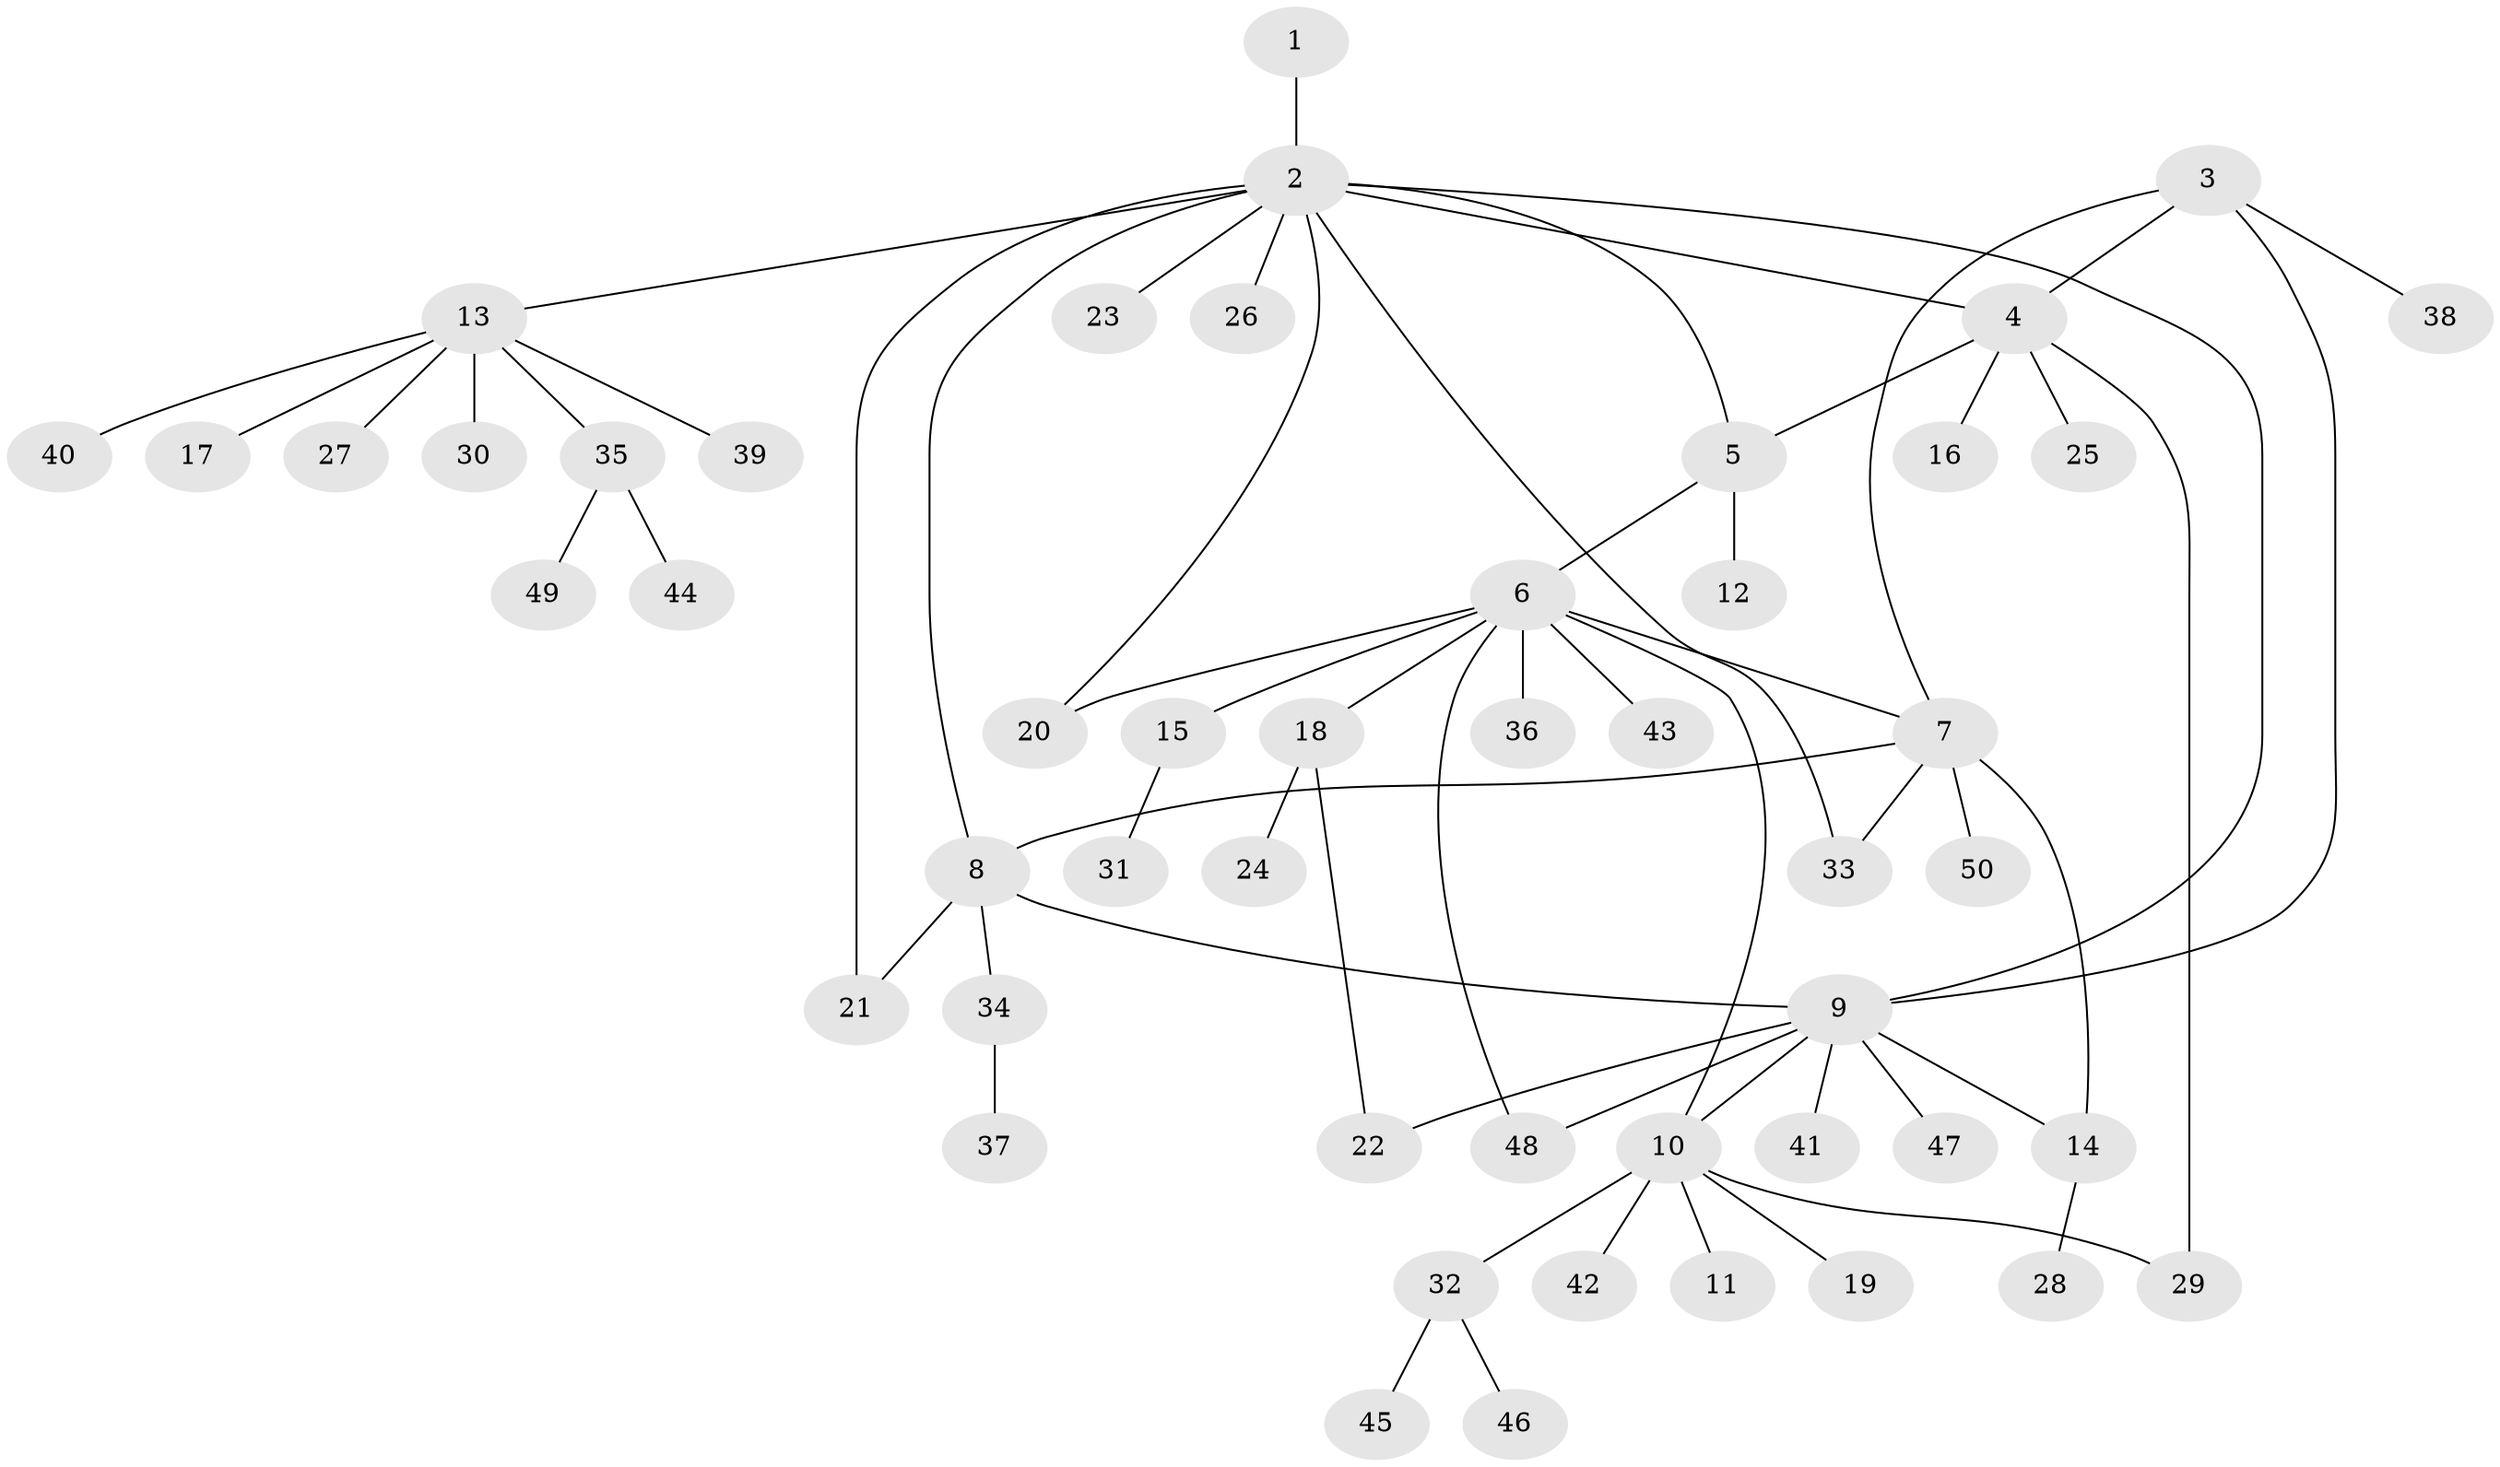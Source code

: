// Generated by graph-tools (version 1.1) at 2025/16/03/09/25 04:16:06]
// undirected, 50 vertices, 62 edges
graph export_dot {
graph [start="1"]
  node [color=gray90,style=filled];
  1;
  2;
  3;
  4;
  5;
  6;
  7;
  8;
  9;
  10;
  11;
  12;
  13;
  14;
  15;
  16;
  17;
  18;
  19;
  20;
  21;
  22;
  23;
  24;
  25;
  26;
  27;
  28;
  29;
  30;
  31;
  32;
  33;
  34;
  35;
  36;
  37;
  38;
  39;
  40;
  41;
  42;
  43;
  44;
  45;
  46;
  47;
  48;
  49;
  50;
  1 -- 2;
  2 -- 4;
  2 -- 5;
  2 -- 8;
  2 -- 9;
  2 -- 13;
  2 -- 20;
  2 -- 21;
  2 -- 23;
  2 -- 26;
  2 -- 33;
  3 -- 4;
  3 -- 7;
  3 -- 9;
  3 -- 38;
  4 -- 5;
  4 -- 16;
  4 -- 25;
  4 -- 29;
  5 -- 6;
  5 -- 12;
  6 -- 7;
  6 -- 10;
  6 -- 15;
  6 -- 18;
  6 -- 20;
  6 -- 36;
  6 -- 43;
  6 -- 48;
  7 -- 8;
  7 -- 14;
  7 -- 33;
  7 -- 50;
  8 -- 9;
  8 -- 21;
  8 -- 34;
  9 -- 10;
  9 -- 14;
  9 -- 22;
  9 -- 41;
  9 -- 47;
  9 -- 48;
  10 -- 11;
  10 -- 19;
  10 -- 29;
  10 -- 32;
  10 -- 42;
  13 -- 17;
  13 -- 27;
  13 -- 30;
  13 -- 35;
  13 -- 39;
  13 -- 40;
  14 -- 28;
  15 -- 31;
  18 -- 22;
  18 -- 24;
  32 -- 45;
  32 -- 46;
  34 -- 37;
  35 -- 44;
  35 -- 49;
}
